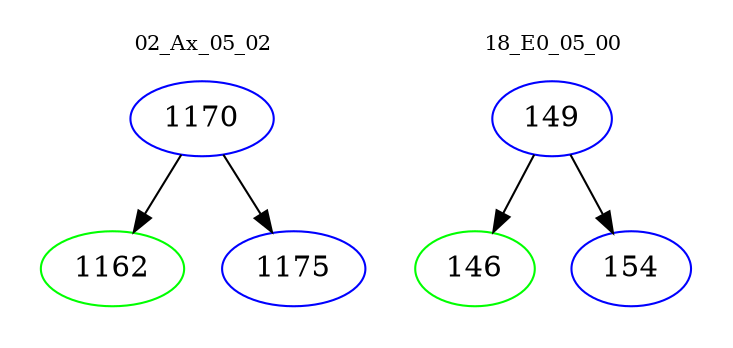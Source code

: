 digraph{
subgraph cluster_0 {
color = white
label = "02_Ax_05_02";
fontsize=10;
T0_1170 [label="1170", color="blue"]
T0_1170 -> T0_1162 [color="black"]
T0_1162 [label="1162", color="green"]
T0_1170 -> T0_1175 [color="black"]
T0_1175 [label="1175", color="blue"]
}
subgraph cluster_1 {
color = white
label = "18_E0_05_00";
fontsize=10;
T1_149 [label="149", color="blue"]
T1_149 -> T1_146 [color="black"]
T1_146 [label="146", color="green"]
T1_149 -> T1_154 [color="black"]
T1_154 [label="154", color="blue"]
}
}
